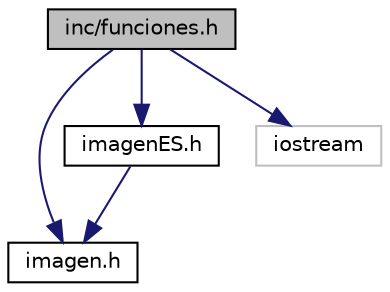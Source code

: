 digraph "inc/funciones.h"
{
  edge [fontname="Helvetica",fontsize="10",labelfontname="Helvetica",labelfontsize="10"];
  node [fontname="Helvetica",fontsize="10",shape=record];
  Node0 [label="inc/funciones.h",height=0.2,width=0.4,color="black", fillcolor="grey75", style="filled", fontcolor="black"];
  Node0 -> Node1 [color="midnightblue",fontsize="10",style="solid"];
  Node1 [label="imagen.h",height=0.2,width=0.4,color="black", fillcolor="white", style="filled",URL="$imagen_8h.html",tooltip="Fichero de cabecera asociado del T.D.A. Imagen. "];
  Node0 -> Node2 [color="midnightblue",fontsize="10",style="solid"];
  Node2 [label="imagenES.h",height=0.2,width=0.4,color="black", fillcolor="white", style="filled",URL="$imagenES_8h.html",tooltip="Fichero cabecera para la E/S de im�genes. "];
  Node2 -> Node1 [color="midnightblue",fontsize="10",style="solid"];
  Node0 -> Node3 [color="midnightblue",fontsize="10",style="solid"];
  Node3 [label="iostream",height=0.2,width=0.4,color="grey75", fillcolor="white", style="filled"];
}
